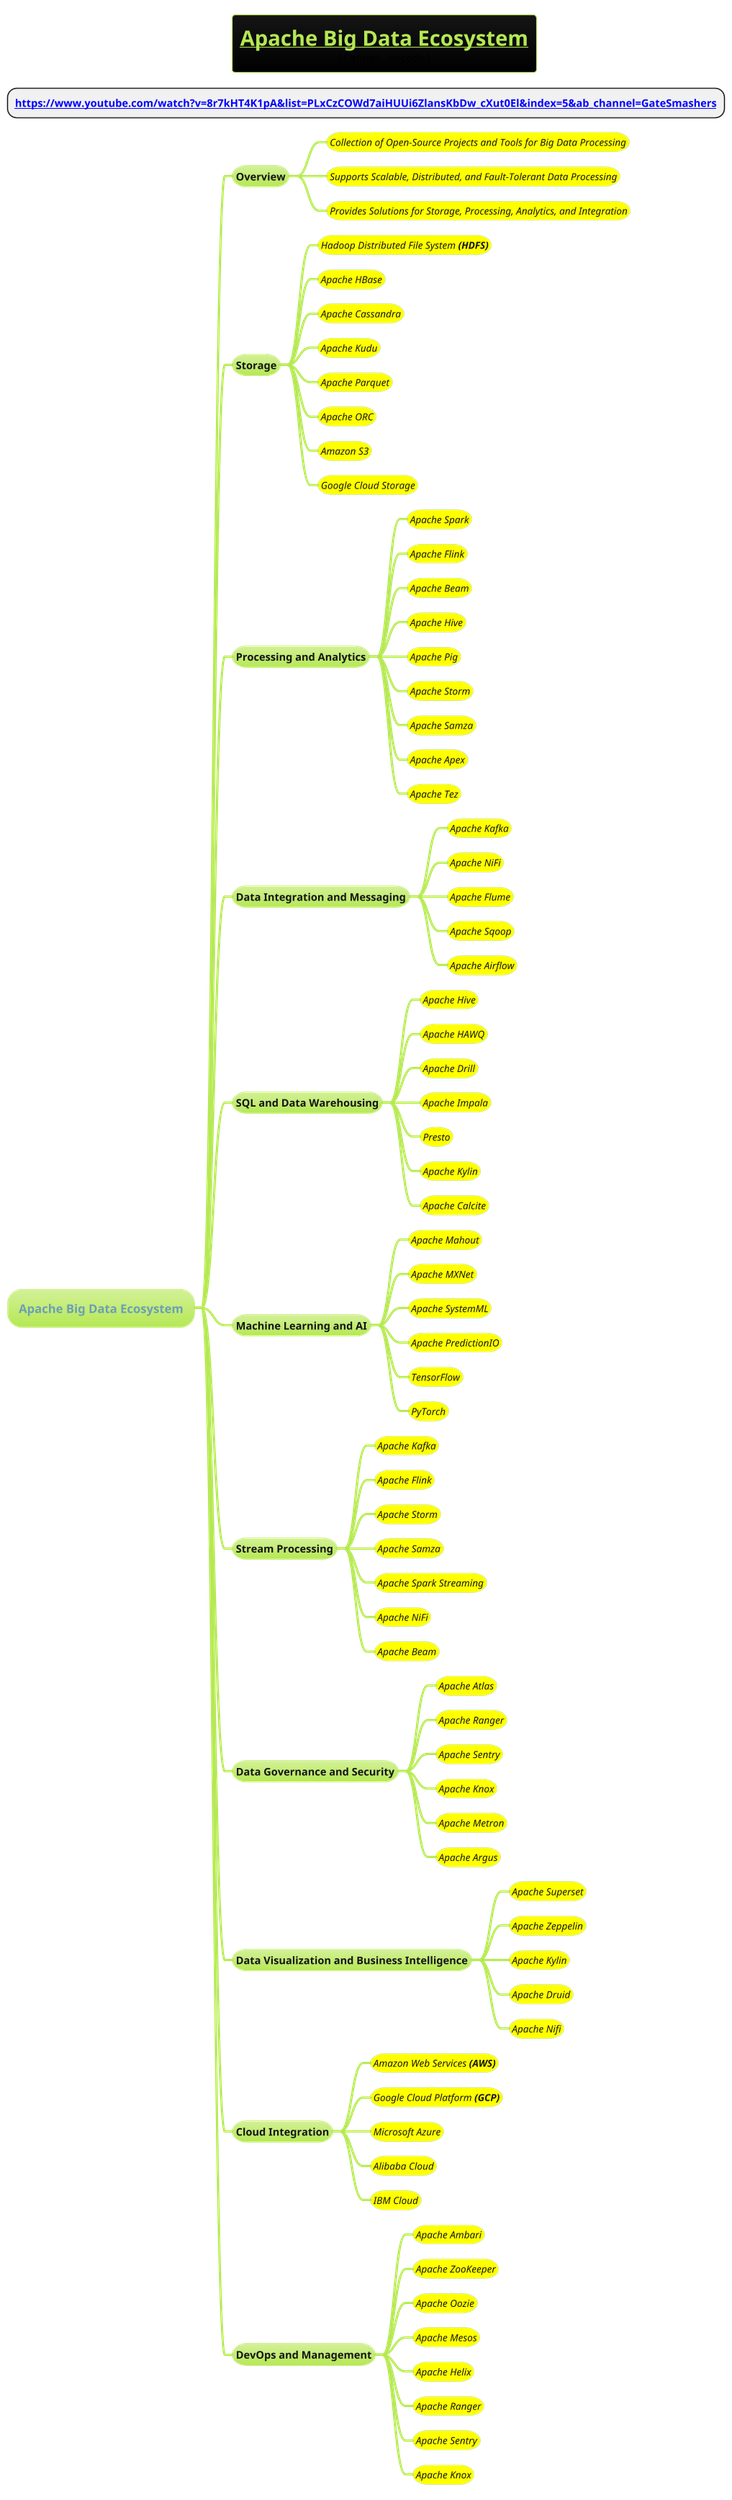 @startmindmap
title =__Apache Big Data Ecosystem__\n<img:images/img_5.png>
* **[[https://www.youtube.com/watch?v=8r7kHT4K1pA&list=PLxCzCOWd7aiHUUi6ZlansKbDw_cXut0El&index=5&ab_channel=GateSmashers]]**
!theme hacker

* Apache Big Data Ecosystem
** Overview
***[#yellow] ====<size:13>Collection of Open-Source Projects and Tools for Big Data Processing
***[#yellow] ====<size:13>Supports Scalable, Distributed, and Fault-Tolerant Data Processing
***[#yellow] ====<size:13>Provides Solutions for Storage, Processing, Analytics, and Integration

** Storage
***[#yellow] ====<size:13>Hadoop Distributed File System **(HDFS)**
***[#yellow] ====<size:13>Apache HBase
***[#yellow] ====<size:13>Apache Cassandra
***[#yellow] ====<size:13>Apache Kudu
***[#yellow] ====<size:13>Apache Parquet
***[#yellow] ====<size:13>Apache ORC
***[#yellow] ====<size:13>Amazon S3
***[#yellow] ====<size:13>Google Cloud Storage

** Processing and Analytics
***[#yellow] ====<size:13>Apache Spark
***[#yellow] ====<size:13>Apache Flink
***[#yellow] ====<size:13>Apache Beam
***[#yellow] ====<size:13>Apache Hive
***[#yellow] ====<size:13>Apache Pig
***[#yellow] ====<size:13>Apache Storm
***[#yellow] ====<size:13>Apache Samza
***[#yellow] ====<size:13>Apache Apex
***[#yellow] ====<size:13>Apache Tez

** Data Integration and Messaging
***[#yellow] ====<size:13>Apache Kafka
***[#yellow] ====<size:13>Apache NiFi
***[#yellow] ====<size:13>Apache Flume
***[#yellow] ====<size:13>Apache Sqoop
***[#yellow] ====<size:13>Apache Airflow

** SQL and Data Warehousing
***[#yellow] ====<size:13>Apache Hive
***[#yellow] ====<size:13>Apache HAWQ
***[#yellow] ====<size:13>Apache Drill
***[#yellow] ====<size:13>Apache Impala
***[#yellow] ====<size:13>Presto
***[#yellow] ====<size:13>Apache Kylin
***[#yellow] ====<size:13>Apache Calcite

** Machine Learning and AI
***[#yellow] ====<size:13>Apache Mahout
***[#yellow] ====<size:13>Apache MXNet
***[#yellow] ====<size:13>Apache SystemML
***[#yellow] ====<size:13>Apache PredictionIO
***[#yellow] ====<size:13>TensorFlow
***[#yellow] ====<size:13>PyTorch

** Stream Processing
***[#yellow] ====<size:13>Apache Kafka
***[#yellow] ====<size:13>Apache Flink
***[#yellow] ====<size:13>Apache Storm
***[#yellow] ====<size:13>Apache Samza
***[#yellow] ====<size:13>Apache Spark Streaming
***[#yellow] ====<size:13>Apache NiFi
***[#yellow] ====<size:13>Apache Beam

** Data Governance and Security
***[#yellow] ====<size:13>Apache Atlas
***[#yellow] ====<size:13>Apache Ranger
***[#yellow] ====<size:13>Apache Sentry
***[#yellow] ====<size:13>Apache Knox
***[#yellow] ====<size:13>Apache Metron
***[#yellow] ====<size:13>Apache Argus

** Data Visualization and Business Intelligence
***[#yellow] ====<size:13>Apache Superset
***[#yellow] ====<size:13>Apache Zeppelin
***[#yellow] ====<size:13>Apache Kylin
***[#yellow] ====<size:13>Apache Druid
***[#yellow] ====<size:13>Apache Nifi

** Cloud Integration
***[#yellow] ====<size:13>Amazon Web Services **(AWS)**
***[#yellow] ====<size:13>Google Cloud Platform **(GCP)**
***[#yellow] ====<size:13>Microsoft Azure
***[#yellow] ====<size:13>Alibaba Cloud
***[#yellow] ====<size:13>IBM Cloud

** DevOps and Management
***[#yellow] ====<size:13>Apache Ambari
***[#yellow] ====<size:13>Apache ZooKeeper
***[#yellow] ====<size:13>Apache Oozie
***[#yellow] ====<size:13>Apache Mesos
***[#yellow] ====<size:13>Apache Helix
***[#yellow] ====<size:13>Apache Ranger
***[#yellow] ====<size:13>Apache Sentry
***[#yellow] ====<size:13>Apache Knox

@endmindmap
